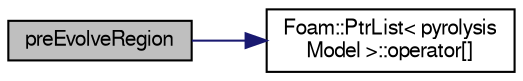 digraph "preEvolveRegion"
{
  bgcolor="transparent";
  edge [fontname="FreeSans",fontsize="10",labelfontname="FreeSans",labelfontsize="10"];
  node [fontname="FreeSans",fontsize="10",shape=record];
  rankdir="LR";
  Node1 [label="preEvolveRegion",height=0.2,width=0.4,color="black", fillcolor="grey75", style="filled" fontcolor="black"];
  Node1 -> Node2 [color="midnightblue",fontsize="10",style="solid",fontname="FreeSans"];
  Node2 [label="Foam::PtrList\< pyrolysis\lModel \>::operator[]",height=0.2,width=0.4,color="black",URL="$a01975.html#af15a484723b2f04f96702bd3b5fe2572",tooltip="Return element const reference. "];
}
